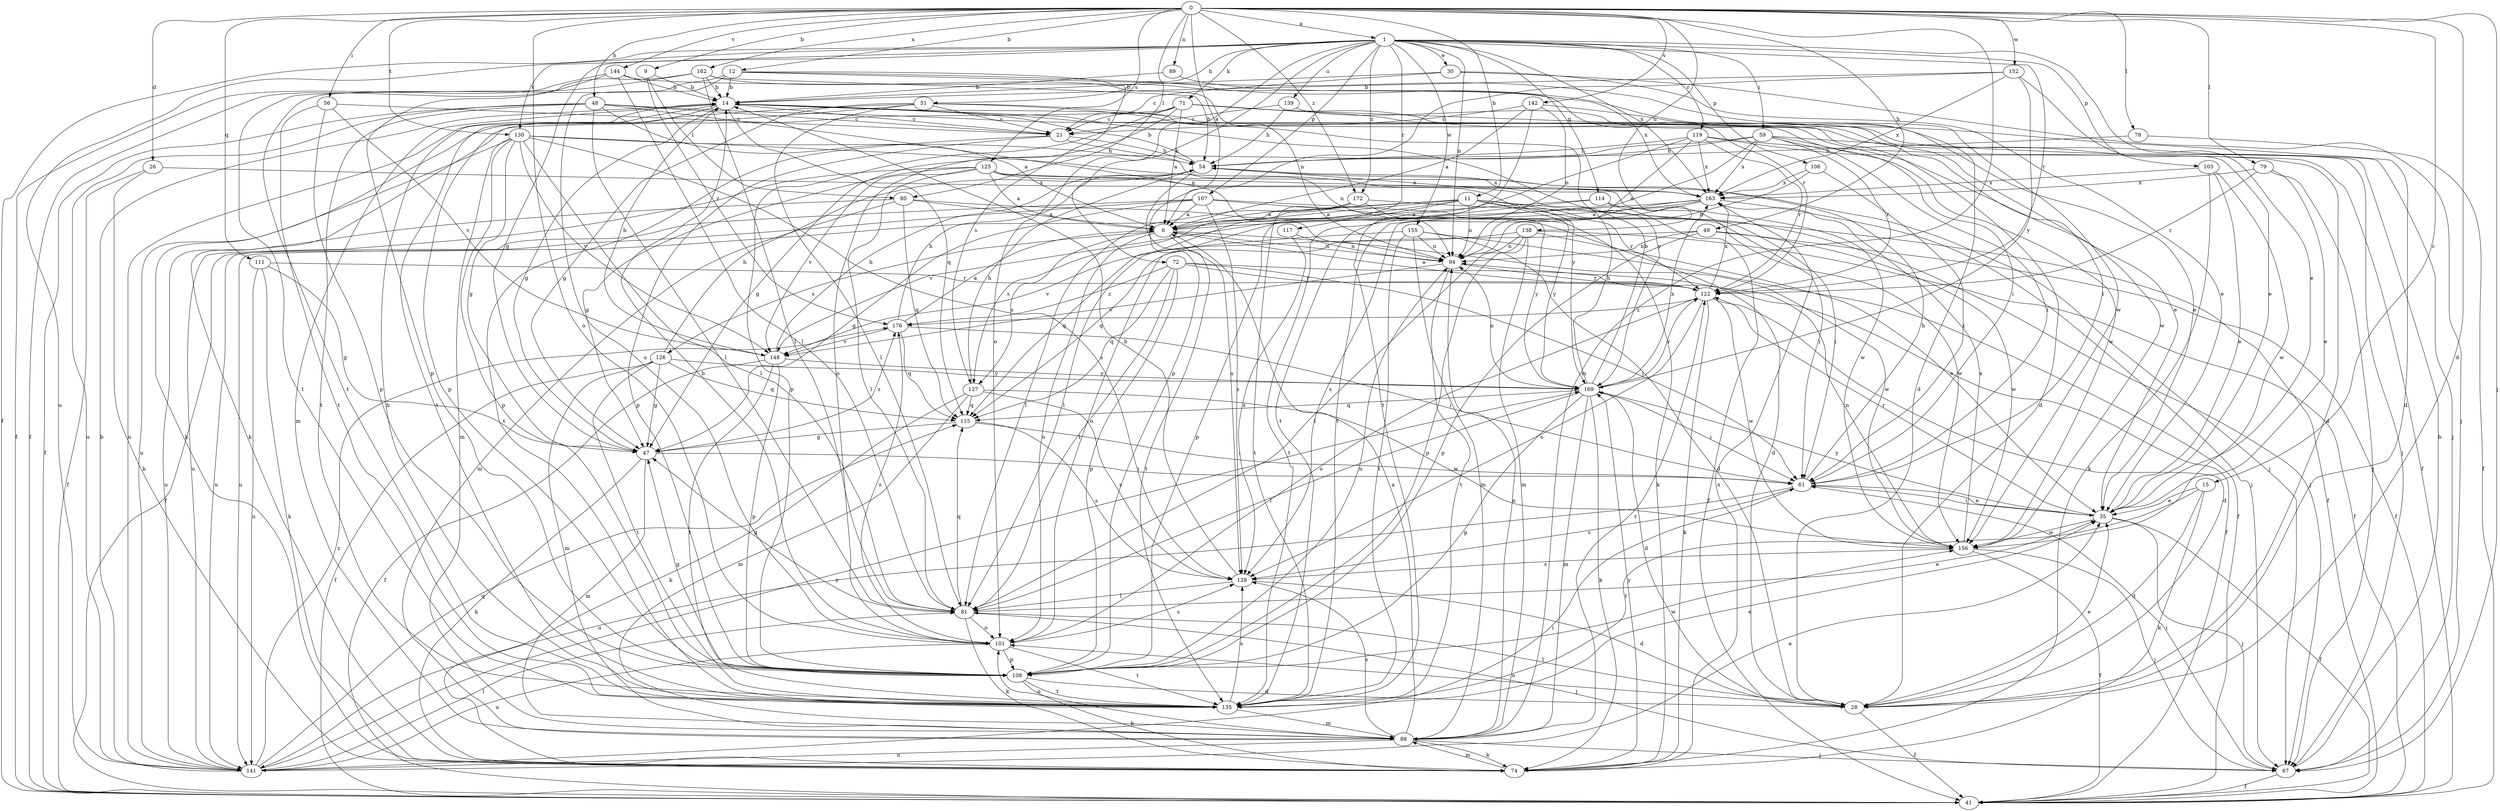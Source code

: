 strict digraph  {
0;
1;
6;
9;
11;
12;
14;
15;
21;
26;
28;
30;
35;
41;
47;
48;
49;
51;
54;
56;
59;
61;
67;
71;
72;
74;
78;
79;
80;
81;
88;
89;
94;
101;
103;
106;
107;
108;
111;
114;
115;
117;
119;
122;
125;
126;
127;
128;
130;
135;
138;
139;
141;
142;
144;
148;
152;
155;
156;
162;
163;
169;
172;
176;
0 -> 1  [label=a];
0 -> 6  [label=a];
0 -> 9  [label=b];
0 -> 11  [label=b];
0 -> 12  [label=b];
0 -> 15  [label=c];
0 -> 26  [label=d];
0 -> 28  [label=d];
0 -> 48  [label=h];
0 -> 49  [label=h];
0 -> 56  [label=i];
0 -> 67  [label=j];
0 -> 78  [label=l];
0 -> 79  [label=l];
0 -> 80  [label=l];
0 -> 88  [label=m];
0 -> 89  [label=n];
0 -> 101  [label=o];
0 -> 111  [label=q];
0 -> 125  [label=s];
0 -> 130  [label=t];
0 -> 138  [label=u];
0 -> 142  [label=v];
0 -> 144  [label=v];
0 -> 152  [label=w];
0 -> 162  [label=x];
0 -> 172  [label=z];
1 -> 30  [label=e];
1 -> 35  [label=e];
1 -> 41  [label=f];
1 -> 47  [label=g];
1 -> 51  [label=h];
1 -> 59  [label=i];
1 -> 71  [label=k];
1 -> 72  [label=k];
1 -> 94  [label=n];
1 -> 101  [label=o];
1 -> 103  [label=p];
1 -> 106  [label=p];
1 -> 107  [label=p];
1 -> 114  [label=q];
1 -> 117  [label=r];
1 -> 119  [label=r];
1 -> 122  [label=r];
1 -> 130  [label=t];
1 -> 139  [label=u];
1 -> 141  [label=u];
1 -> 155  [label=w];
1 -> 163  [label=x];
1 -> 172  [label=z];
6 -> 94  [label=n];
6 -> 101  [label=o];
6 -> 126  [label=s];
6 -> 127  [label=s];
6 -> 135  [label=t];
6 -> 156  [label=w];
9 -> 14  [label=b];
9 -> 80  [label=l];
9 -> 176  [label=z];
11 -> 6  [label=a];
11 -> 61  [label=i];
11 -> 67  [label=j];
11 -> 81  [label=l];
11 -> 94  [label=n];
11 -> 108  [label=p];
11 -> 122  [label=r];
11 -> 127  [label=s];
11 -> 141  [label=u];
11 -> 169  [label=y];
12 -> 14  [label=b];
12 -> 28  [label=d];
12 -> 101  [label=o];
12 -> 127  [label=s];
12 -> 135  [label=t];
12 -> 156  [label=w];
14 -> 21  [label=c];
14 -> 35  [label=e];
14 -> 47  [label=g];
14 -> 88  [label=m];
14 -> 108  [label=p];
14 -> 115  [label=q];
14 -> 135  [label=t];
15 -> 28  [label=d];
15 -> 35  [label=e];
15 -> 74  [label=k];
15 -> 135  [label=t];
21 -> 54  [label=h];
21 -> 94  [label=n];
21 -> 108  [label=p];
21 -> 135  [label=t];
26 -> 41  [label=f];
26 -> 74  [label=k];
26 -> 163  [label=x];
28 -> 35  [label=e];
28 -> 41  [label=f];
28 -> 81  [label=l];
28 -> 101  [label=o];
30 -> 14  [label=b];
30 -> 21  [label=c];
30 -> 35  [label=e];
30 -> 67  [label=j];
35 -> 41  [label=f];
35 -> 61  [label=i];
35 -> 67  [label=j];
35 -> 122  [label=r];
35 -> 156  [label=w];
35 -> 169  [label=y];
47 -> 61  [label=i];
47 -> 74  [label=k];
47 -> 88  [label=m];
47 -> 176  [label=z];
48 -> 6  [label=a];
48 -> 21  [label=c];
48 -> 41  [label=f];
48 -> 61  [label=i];
48 -> 81  [label=l];
48 -> 94  [label=n];
48 -> 135  [label=t];
48 -> 141  [label=u];
49 -> 41  [label=f];
49 -> 94  [label=n];
49 -> 108  [label=p];
49 -> 115  [label=q];
49 -> 156  [label=w];
51 -> 21  [label=c];
51 -> 47  [label=g];
51 -> 67  [label=j];
51 -> 74  [label=k];
51 -> 81  [label=l];
51 -> 141  [label=u];
51 -> 169  [label=y];
54 -> 14  [label=b];
54 -> 128  [label=s];
54 -> 163  [label=x];
56 -> 21  [label=c];
56 -> 108  [label=p];
56 -> 135  [label=t];
56 -> 148  [label=v];
59 -> 47  [label=g];
59 -> 54  [label=h];
59 -> 61  [label=i];
59 -> 67  [label=j];
59 -> 122  [label=r];
59 -> 135  [label=t];
59 -> 156  [label=w];
59 -> 163  [label=x];
61 -> 35  [label=e];
61 -> 54  [label=h];
61 -> 128  [label=s];
61 -> 141  [label=u];
67 -> 14  [label=b];
67 -> 41  [label=f];
67 -> 61  [label=i];
71 -> 6  [label=a];
71 -> 21  [label=c];
71 -> 28  [label=d];
71 -> 61  [label=i];
71 -> 74  [label=k];
71 -> 101  [label=o];
71 -> 108  [label=p];
71 -> 156  [label=w];
72 -> 41  [label=f];
72 -> 61  [label=i];
72 -> 81  [label=l];
72 -> 108  [label=p];
72 -> 115  [label=q];
72 -> 122  [label=r];
72 -> 176  [label=z];
74 -> 88  [label=m];
74 -> 163  [label=x];
74 -> 169  [label=y];
78 -> 41  [label=f];
78 -> 54  [label=h];
79 -> 35  [label=e];
79 -> 67  [label=j];
79 -> 122  [label=r];
79 -> 163  [label=x];
80 -> 6  [label=a];
80 -> 28  [label=d];
80 -> 88  [label=m];
80 -> 115  [label=q];
80 -> 141  [label=u];
81 -> 35  [label=e];
81 -> 47  [label=g];
81 -> 67  [label=j];
81 -> 74  [label=k];
81 -> 101  [label=o];
81 -> 115  [label=q];
88 -> 6  [label=a];
88 -> 67  [label=j];
88 -> 74  [label=k];
88 -> 94  [label=n];
88 -> 101  [label=o];
88 -> 122  [label=r];
88 -> 128  [label=s];
88 -> 141  [label=u];
89 -> 14  [label=b];
89 -> 163  [label=x];
94 -> 122  [label=r];
94 -> 135  [label=t];
94 -> 148  [label=v];
101 -> 14  [label=b];
101 -> 108  [label=p];
101 -> 128  [label=s];
101 -> 135  [label=t];
101 -> 141  [label=u];
101 -> 176  [label=z];
103 -> 35  [label=e];
103 -> 74  [label=k];
103 -> 156  [label=w];
103 -> 163  [label=x];
106 -> 61  [label=i];
106 -> 94  [label=n];
106 -> 163  [label=x];
107 -> 6  [label=a];
107 -> 41  [label=f];
107 -> 47  [label=g];
107 -> 74  [label=k];
107 -> 128  [label=s];
107 -> 141  [label=u];
107 -> 156  [label=w];
108 -> 28  [label=d];
108 -> 47  [label=g];
108 -> 74  [label=k];
108 -> 94  [label=n];
108 -> 135  [label=t];
108 -> 156  [label=w];
111 -> 47  [label=g];
111 -> 74  [label=k];
111 -> 122  [label=r];
111 -> 141  [label=u];
114 -> 6  [label=a];
114 -> 41  [label=f];
114 -> 61  [label=i];
114 -> 135  [label=t];
115 -> 47  [label=g];
115 -> 61  [label=i];
115 -> 128  [label=s];
117 -> 94  [label=n];
117 -> 128  [label=s];
119 -> 28  [label=d];
119 -> 41  [label=f];
119 -> 54  [label=h];
119 -> 94  [label=n];
119 -> 122  [label=r];
119 -> 135  [label=t];
119 -> 163  [label=x];
122 -> 6  [label=a];
122 -> 28  [label=d];
122 -> 74  [label=k];
122 -> 101  [label=o];
122 -> 128  [label=s];
122 -> 156  [label=w];
122 -> 163  [label=x];
122 -> 176  [label=z];
125 -> 6  [label=a];
125 -> 47  [label=g];
125 -> 67  [label=j];
125 -> 81  [label=l];
125 -> 141  [label=u];
125 -> 148  [label=v];
125 -> 156  [label=w];
125 -> 163  [label=x];
126 -> 41  [label=f];
126 -> 47  [label=g];
126 -> 54  [label=h];
126 -> 88  [label=m];
126 -> 115  [label=q];
126 -> 135  [label=t];
126 -> 169  [label=y];
127 -> 54  [label=h];
127 -> 74  [label=k];
127 -> 88  [label=m];
127 -> 115  [label=q];
127 -> 128  [label=s];
127 -> 156  [label=w];
128 -> 14  [label=b];
128 -> 28  [label=d];
128 -> 81  [label=l];
130 -> 47  [label=g];
130 -> 54  [label=h];
130 -> 81  [label=l];
130 -> 88  [label=m];
130 -> 108  [label=p];
130 -> 128  [label=s];
130 -> 141  [label=u];
130 -> 148  [label=v];
130 -> 169  [label=y];
135 -> 14  [label=b];
135 -> 35  [label=e];
135 -> 88  [label=m];
135 -> 128  [label=s];
138 -> 35  [label=e];
138 -> 41  [label=f];
138 -> 81  [label=l];
138 -> 88  [label=m];
138 -> 94  [label=n];
138 -> 108  [label=p];
138 -> 148  [label=v];
139 -> 21  [label=c];
139 -> 35  [label=e];
139 -> 54  [label=h];
141 -> 14  [label=b];
141 -> 35  [label=e];
141 -> 61  [label=i];
141 -> 81  [label=l];
141 -> 115  [label=q];
141 -> 169  [label=y];
141 -> 176  [label=z];
142 -> 6  [label=a];
142 -> 21  [label=c];
142 -> 28  [label=d];
142 -> 94  [label=n];
142 -> 135  [label=t];
144 -> 14  [label=b];
144 -> 41  [label=f];
144 -> 81  [label=l];
144 -> 108  [label=p];
144 -> 122  [label=r];
148 -> 14  [label=b];
148 -> 41  [label=f];
148 -> 54  [label=h];
148 -> 108  [label=p];
148 -> 135  [label=t];
148 -> 169  [label=y];
152 -> 14  [label=b];
152 -> 35  [label=e];
152 -> 108  [label=p];
152 -> 163  [label=x];
152 -> 169  [label=y];
155 -> 28  [label=d];
155 -> 41  [label=f];
155 -> 88  [label=m];
155 -> 94  [label=n];
155 -> 115  [label=q];
155 -> 135  [label=t];
156 -> 41  [label=f];
156 -> 67  [label=j];
156 -> 94  [label=n];
156 -> 128  [label=s];
156 -> 163  [label=x];
162 -> 14  [label=b];
162 -> 41  [label=f];
162 -> 54  [label=h];
162 -> 81  [label=l];
162 -> 94  [label=n];
162 -> 135  [label=t];
163 -> 6  [label=a];
163 -> 67  [label=j];
163 -> 101  [label=o];
163 -> 128  [label=s];
163 -> 148  [label=v];
169 -> 14  [label=b];
169 -> 28  [label=d];
169 -> 54  [label=h];
169 -> 61  [label=i];
169 -> 74  [label=k];
169 -> 81  [label=l];
169 -> 88  [label=m];
169 -> 94  [label=n];
169 -> 108  [label=p];
169 -> 115  [label=q];
169 -> 122  [label=r];
169 -> 163  [label=x];
172 -> 6  [label=a];
172 -> 41  [label=f];
172 -> 81  [label=l];
172 -> 135  [label=t];
172 -> 169  [label=y];
176 -> 6  [label=a];
176 -> 54  [label=h];
176 -> 61  [label=i];
176 -> 115  [label=q];
176 -> 148  [label=v];
}
